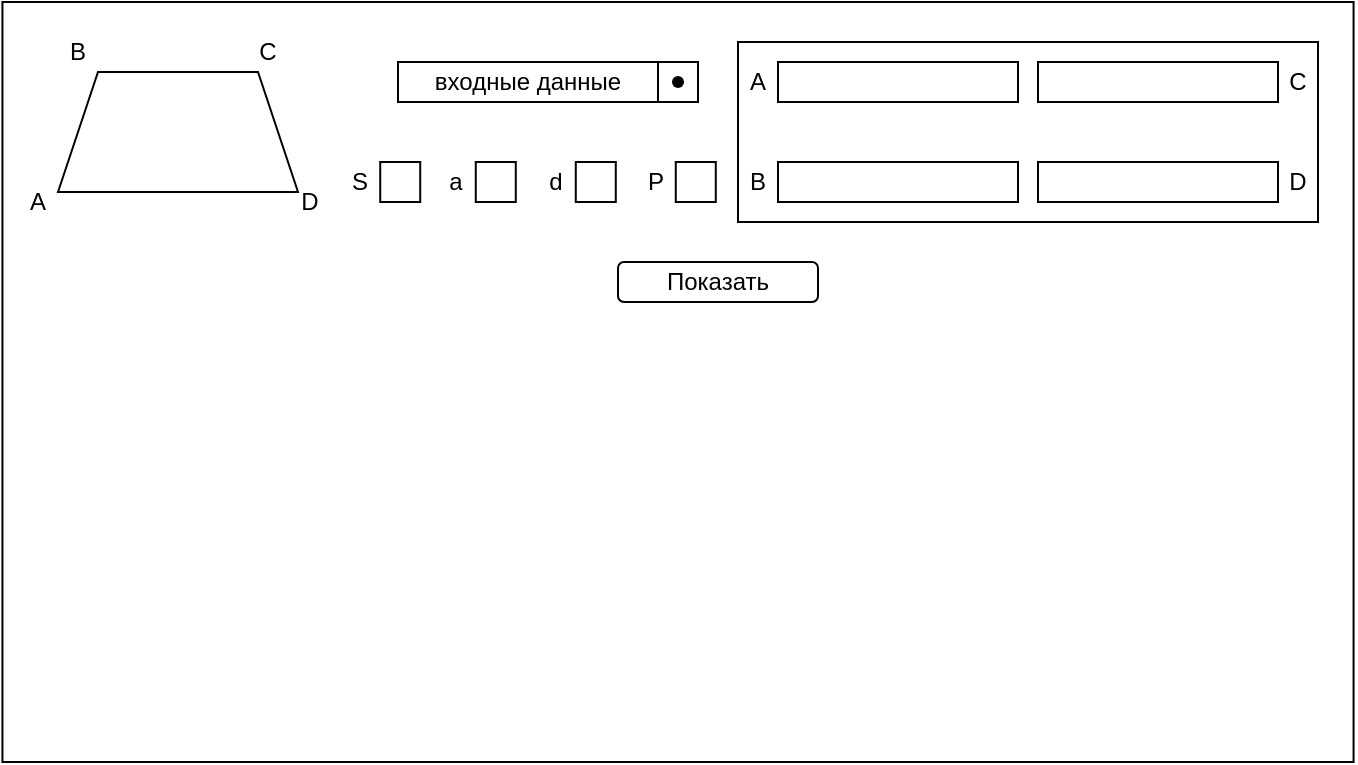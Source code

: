 <mxfile version="26.1.0">
  <diagram name="Страница — 1" id="byGFL8GKW-QgTpisatR6">
    <mxGraphModel dx="625" dy="352" grid="1" gridSize="10" guides="1" tooltips="1" connect="1" arrows="1" fold="1" page="1" pageScale="1" pageWidth="827" pageHeight="1169" math="0" shadow="0">
      <root>
        <mxCell id="0" />
        <mxCell id="1" parent="0" />
        <mxCell id="rre2iD3pYIC0LWOdlbyo-4" value="" style="rounded=0;whiteSpace=wrap;html=1;fillColor=none;" vertex="1" parent="1">
          <mxGeometry x="32.22" y="80" width="675.56" height="380" as="geometry" />
        </mxCell>
        <mxCell id="rre2iD3pYIC0LWOdlbyo-2" value="" style="shape=trapezoid;perimeter=trapezoidPerimeter;whiteSpace=wrap;html=1;fixedSize=1;" vertex="1" parent="1">
          <mxGeometry x="60" y="115" width="120" height="60" as="geometry" />
        </mxCell>
        <mxCell id="rre2iD3pYIC0LWOdlbyo-5" value="входные данные" style="rounded=0;whiteSpace=wrap;html=1;" vertex="1" parent="1">
          <mxGeometry x="230" y="110" width="130" height="20" as="geometry" />
        </mxCell>
        <mxCell id="rre2iD3pYIC0LWOdlbyo-6" value="" style="rounded=0;whiteSpace=wrap;html=1;" vertex="1" parent="1">
          <mxGeometry x="360" y="110" width="20" height="20" as="geometry" />
        </mxCell>
        <mxCell id="rre2iD3pYIC0LWOdlbyo-7" value="" style="shape=waypoint;sketch=0;fillStyle=solid;size=6;pointerEvents=1;points=[];fillColor=none;resizable=0;rotatable=0;perimeter=centerPerimeter;snapToPoint=1;" vertex="1" parent="1">
          <mxGeometry x="360" y="110" width="20" height="20" as="geometry" />
        </mxCell>
        <mxCell id="rre2iD3pYIC0LWOdlbyo-8" value="" style="rounded=0;whiteSpace=wrap;html=1;" vertex="1" parent="1">
          <mxGeometry x="400" y="100" width="290" height="90" as="geometry" />
        </mxCell>
        <mxCell id="rre2iD3pYIC0LWOdlbyo-9" value="" style="rounded=0;whiteSpace=wrap;html=1;" vertex="1" parent="1">
          <mxGeometry x="420" y="110" width="120" height="20" as="geometry" />
        </mxCell>
        <mxCell id="rre2iD3pYIC0LWOdlbyo-10" value="" style="rounded=0;whiteSpace=wrap;html=1;" vertex="1" parent="1">
          <mxGeometry x="420" y="160" width="120" height="20" as="geometry" />
        </mxCell>
        <mxCell id="rre2iD3pYIC0LWOdlbyo-11" value="" style="rounded=0;whiteSpace=wrap;html=1;" vertex="1" parent="1">
          <mxGeometry x="550" y="110" width="120" height="20" as="geometry" />
        </mxCell>
        <mxCell id="rre2iD3pYIC0LWOdlbyo-12" value="" style="rounded=0;whiteSpace=wrap;html=1;" vertex="1" parent="1">
          <mxGeometry x="550" y="160" width="120" height="20" as="geometry" />
        </mxCell>
        <mxCell id="rre2iD3pYIC0LWOdlbyo-13" value="А" style="text;html=1;align=center;verticalAlign=middle;whiteSpace=wrap;rounded=0;" vertex="1" parent="1">
          <mxGeometry x="400" y="110" width="20" height="20" as="geometry" />
        </mxCell>
        <mxCell id="rre2iD3pYIC0LWOdlbyo-14" value="B" style="text;html=1;align=center;verticalAlign=middle;whiteSpace=wrap;rounded=0;" vertex="1" parent="1">
          <mxGeometry x="400" y="160" width="20" height="20" as="geometry" />
        </mxCell>
        <mxCell id="rre2iD3pYIC0LWOdlbyo-15" value="C" style="text;html=1;align=center;verticalAlign=middle;whiteSpace=wrap;rounded=0;" vertex="1" parent="1">
          <mxGeometry x="670" y="110" width="20" height="20" as="geometry" />
        </mxCell>
        <mxCell id="rre2iD3pYIC0LWOdlbyo-16" value="D" style="text;html=1;align=center;verticalAlign=middle;whiteSpace=wrap;rounded=0;" vertex="1" parent="1">
          <mxGeometry x="670" y="160" width="20" height="20" as="geometry" />
        </mxCell>
        <mxCell id="rre2iD3pYIC0LWOdlbyo-17" value="Показать" style="rounded=1;whiteSpace=wrap;html=1;" vertex="1" parent="1">
          <mxGeometry x="340" y="210" width="100" height="20" as="geometry" />
        </mxCell>
        <mxCell id="rre2iD3pYIC0LWOdlbyo-18" value="" style="rounded=0;whiteSpace=wrap;html=1;" vertex="1" parent="1">
          <mxGeometry x="221.11" y="160" width="20" height="20" as="geometry" />
        </mxCell>
        <mxCell id="rre2iD3pYIC0LWOdlbyo-20" value="" style="rounded=0;whiteSpace=wrap;html=1;" vertex="1" parent="1">
          <mxGeometry x="268.89" y="160" width="20" height="20" as="geometry" />
        </mxCell>
        <mxCell id="rre2iD3pYIC0LWOdlbyo-21" value="" style="rounded=0;whiteSpace=wrap;html=1;" vertex="1" parent="1">
          <mxGeometry x="318.89" y="160" width="20" height="20" as="geometry" />
        </mxCell>
        <mxCell id="rre2iD3pYIC0LWOdlbyo-22" value="" style="rounded=0;whiteSpace=wrap;html=1;" vertex="1" parent="1">
          <mxGeometry x="368.89" y="160" width="20" height="20" as="geometry" />
        </mxCell>
        <mxCell id="rre2iD3pYIC0LWOdlbyo-23" value="S" style="text;html=1;align=center;verticalAlign=middle;whiteSpace=wrap;rounded=0;" vertex="1" parent="1">
          <mxGeometry x="201.11" y="160" width="20" height="20" as="geometry" />
        </mxCell>
        <mxCell id="rre2iD3pYIC0LWOdlbyo-24" value="a" style="text;html=1;align=center;verticalAlign=middle;whiteSpace=wrap;rounded=0;" vertex="1" parent="1">
          <mxGeometry x="248.89" y="160" width="20" height="20" as="geometry" />
        </mxCell>
        <mxCell id="rre2iD3pYIC0LWOdlbyo-25" value="d" style="text;html=1;align=center;verticalAlign=middle;whiteSpace=wrap;rounded=0;" vertex="1" parent="1">
          <mxGeometry x="298.89" y="160" width="20" height="20" as="geometry" />
        </mxCell>
        <mxCell id="rre2iD3pYIC0LWOdlbyo-26" value="P" style="text;html=1;align=center;verticalAlign=middle;whiteSpace=wrap;rounded=0;" vertex="1" parent="1">
          <mxGeometry x="348.89" y="160" width="20" height="20" as="geometry" />
        </mxCell>
        <mxCell id="rre2iD3pYIC0LWOdlbyo-27" value="A" style="text;html=1;align=center;verticalAlign=middle;whiteSpace=wrap;rounded=0;" vertex="1" parent="1">
          <mxGeometry x="40" y="170" width="20" height="20" as="geometry" />
        </mxCell>
        <mxCell id="rre2iD3pYIC0LWOdlbyo-28" value="B" style="text;html=1;align=center;verticalAlign=middle;whiteSpace=wrap;rounded=0;" vertex="1" parent="1">
          <mxGeometry x="60" y="95" width="20" height="20" as="geometry" />
        </mxCell>
        <mxCell id="rre2iD3pYIC0LWOdlbyo-29" value="C" style="text;html=1;align=center;verticalAlign=middle;whiteSpace=wrap;rounded=0;" vertex="1" parent="1">
          <mxGeometry x="150" y="90" width="30" height="30" as="geometry" />
        </mxCell>
        <mxCell id="rre2iD3pYIC0LWOdlbyo-30" value="D" style="text;html=1;align=center;verticalAlign=middle;whiteSpace=wrap;rounded=0;" vertex="1" parent="1">
          <mxGeometry x="171.11" y="165" width="30" height="30" as="geometry" />
        </mxCell>
      </root>
    </mxGraphModel>
  </diagram>
</mxfile>
